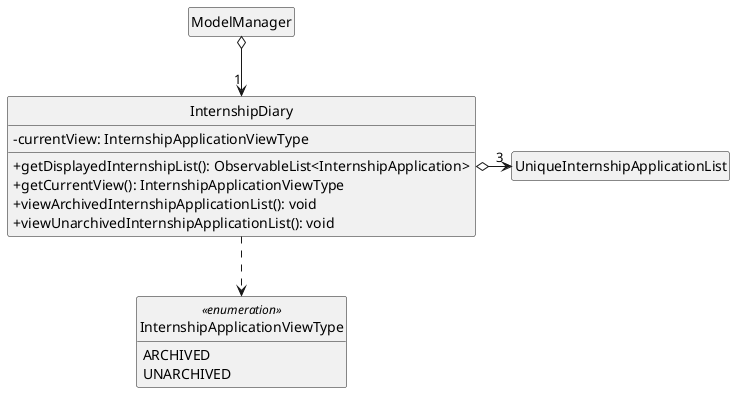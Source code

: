 @startuml

hide circle
hide empty members
skinparam classAttributeIconSize 0

Class InternshipDiary {
'    - displayedInternships: UniqueInternshipApplicationList = unarchivedInternships
'    - unarchivedInternships: UniqueInternshipApplicationList
'    - archivedInternships: UniqueInternshipApplicationList
    - currentView: InternshipApplicationViewType
    + getDisplayedInternshipList(): ObservableList<InternshipApplication>
    + getCurrentView(): InternshipApplicationViewType
    + viewArchivedInternshipApplicationList(): void
    + viewUnarchivedInternshipApplicationList(): void
}

Class ModelManager {
}

Class UniqueInternshipApplicationList {
}

enum InternshipApplicationViewType <<enumeration>> {
    ARCHIVED
    UNARCHIVED
}

ModelManager o--> "1" InternshipDiary
InternshipDiary .down.> InternshipApplicationViewType
InternshipDiary o-right-> "3" UniqueInternshipApplicationList


@enduml
